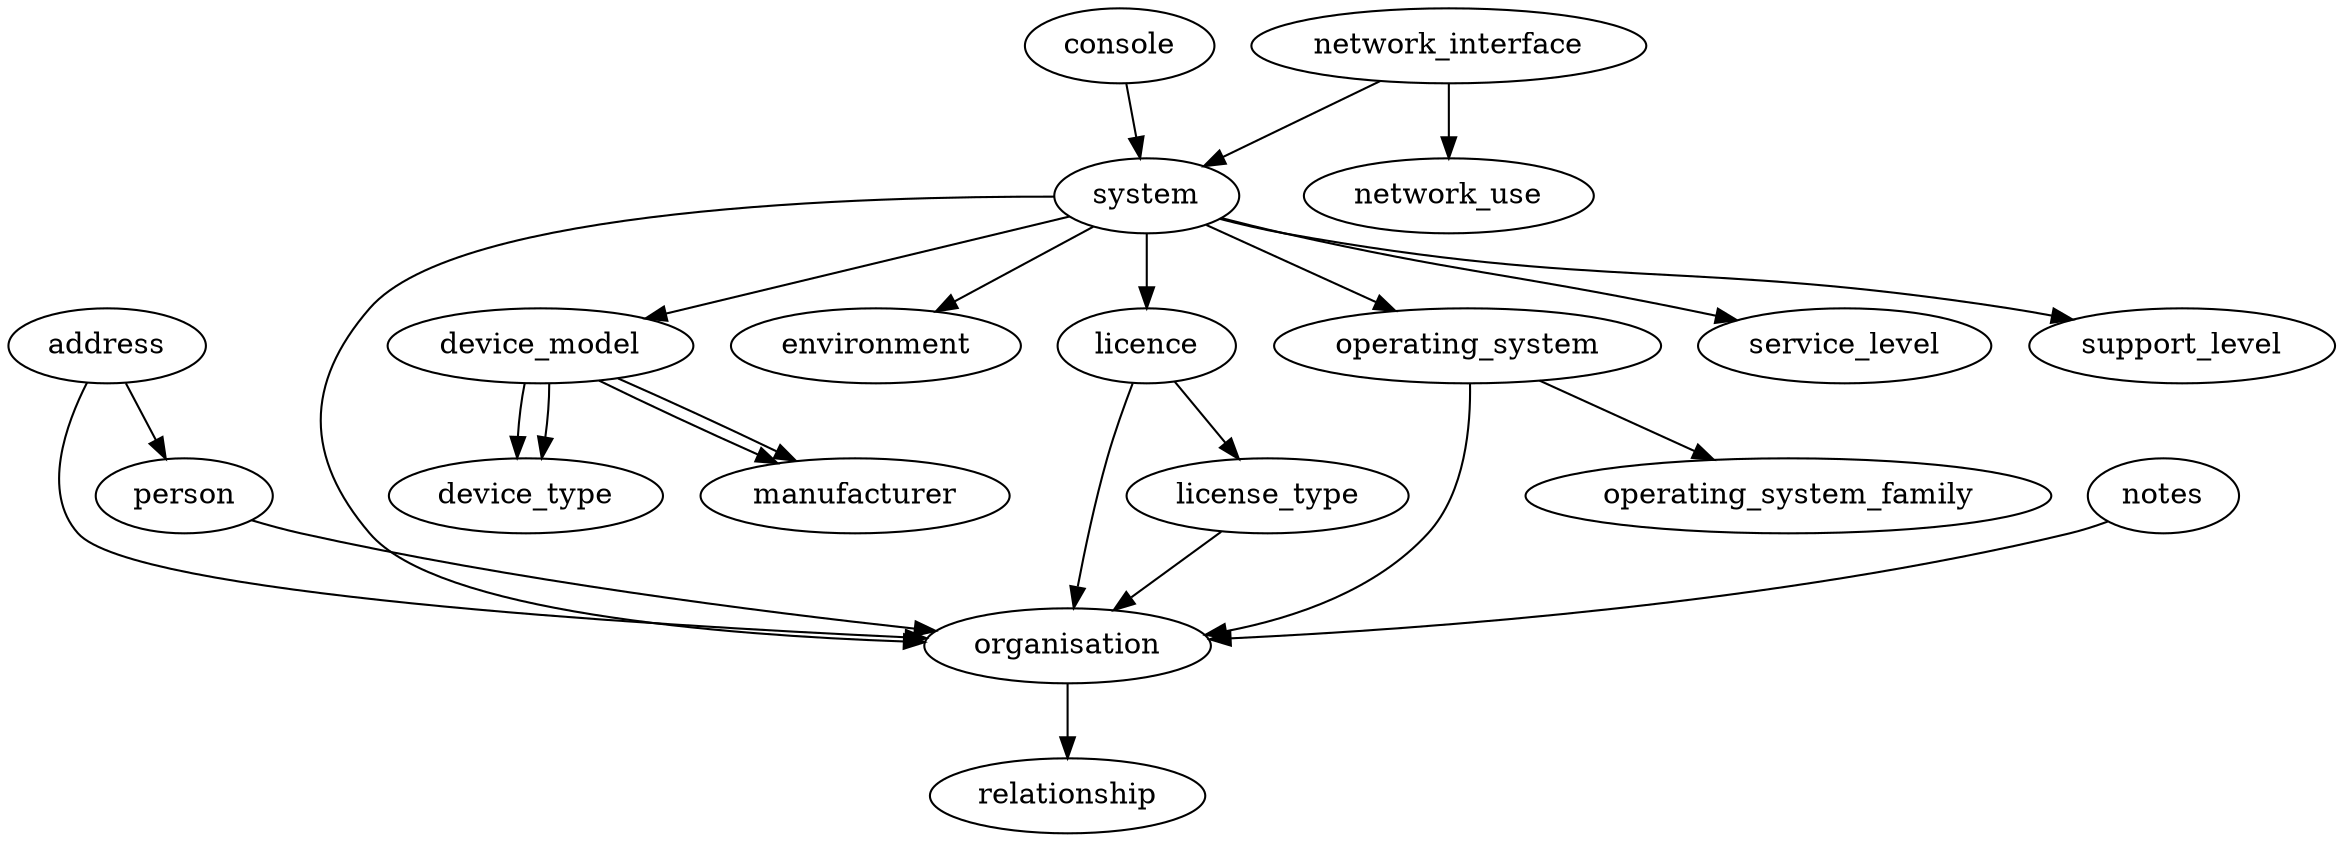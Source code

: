 digraph onemdl {
	address -> organisation;
	address -> person;

	console -> system;

	device_model -> device_type;
	device_model -> manufacturer;
	system -> device_model;

	device_model -> device_type;
	
	system -> environment;

	license_type -> organisation;

	licence -> license_type;

	licence -> organisation;

	system -> licence;

	device_model -> manufacturer;


	network_interface -> network_use;
	network_interface -> system;

	operating_system -> operating_system_family;

	operating_system -> organisation;

	system -> operating_system;

	organisation -> relationship;

	system -> service_level;

	system -> support_level;


	system -> organisation;
	person -> organisation;
	notes -> organisation;

}	
